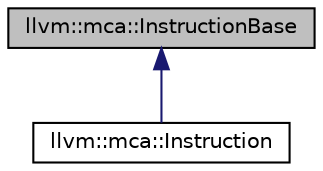 digraph "llvm::mca::InstructionBase"
{
 // LATEX_PDF_SIZE
  bgcolor="transparent";
  edge [fontname="Helvetica",fontsize="10",labelfontname="Helvetica",labelfontsize="10"];
  node [fontname="Helvetica",fontsize="10",shape="box"];
  Node1 [label="llvm::mca::InstructionBase",height=0.2,width=0.4,color="black", fillcolor="grey75", style="filled", fontcolor="black",tooltip="Base class for instructions consumed by the simulation pipeline."];
  Node1 -> Node2 [dir="back",color="midnightblue",fontsize="10",style="solid",fontname="Helvetica"];
  Node2 [label="llvm::mca::Instruction",height=0.2,width=0.4,color="black",URL="$classllvm_1_1mca_1_1Instruction.html",tooltip="An instruction propagated through the simulated instruction pipeline."];
}
